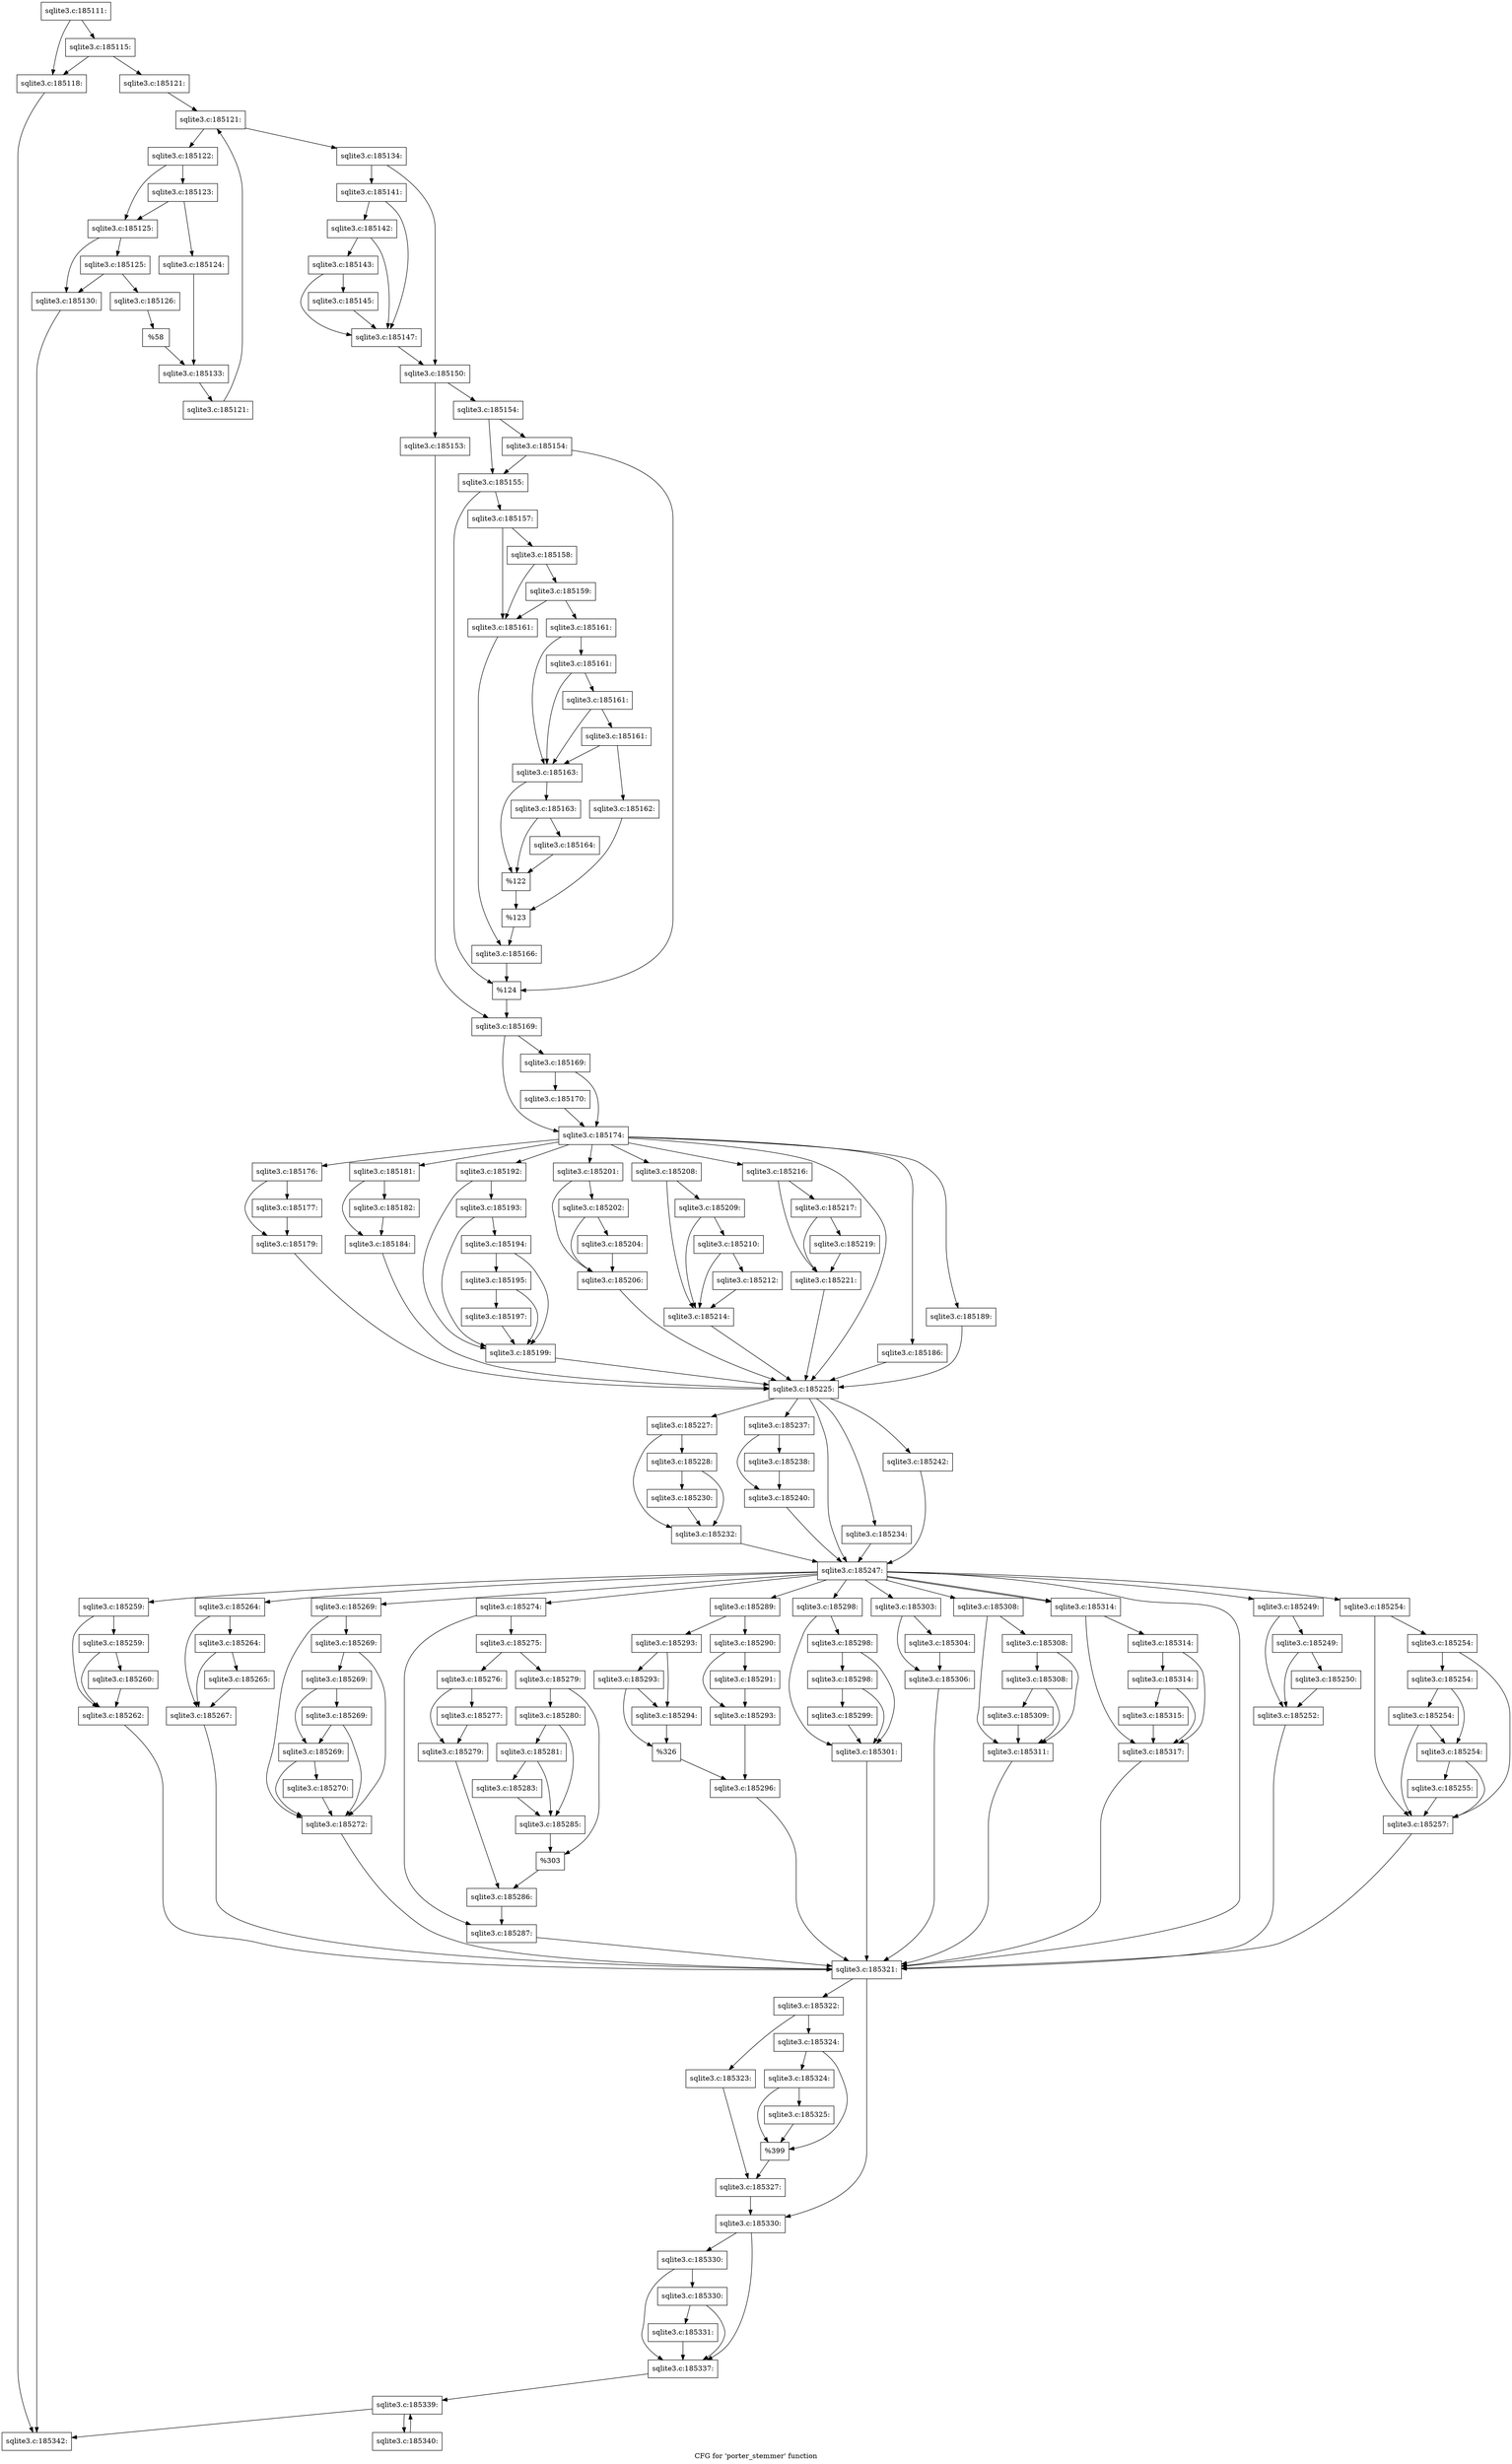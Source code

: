 digraph "CFG for 'porter_stemmer' function" {
	label="CFG for 'porter_stemmer' function";

	Node0x55c0f6c5bbc0 [shape=record,label="{sqlite3.c:185111:}"];
	Node0x55c0f6c5bbc0 -> Node0x55c0fac7c080;
	Node0x55c0f6c5bbc0 -> Node0x55c0fac7c120;
	Node0x55c0fac7c120 [shape=record,label="{sqlite3.c:185115:}"];
	Node0x55c0fac7c120 -> Node0x55c0fac7c080;
	Node0x55c0fac7c120 -> Node0x55c0fac7c0d0;
	Node0x55c0fac7c080 [shape=record,label="{sqlite3.c:185118:}"];
	Node0x55c0fac7c080 -> Node0x55c0faca7cb0;
	Node0x55c0fac7c0d0 [shape=record,label="{sqlite3.c:185121:}"];
	Node0x55c0fac7c0d0 -> Node0x55c0fac7cde0;
	Node0x55c0fac7cde0 [shape=record,label="{sqlite3.c:185121:}"];
	Node0x55c0fac7cde0 -> Node0x55c0fac7d4c0;
	Node0x55c0fac7cde0 -> Node0x55c0f6c5bb70;
	Node0x55c0fac7d4c0 [shape=record,label="{sqlite3.c:185122:}"];
	Node0x55c0fac7d4c0 -> Node0x55c0fac7dd60;
	Node0x55c0fac7d4c0 -> Node0x55c0fac7dd10;
	Node0x55c0fac7dd60 [shape=record,label="{sqlite3.c:185123:}"];
	Node0x55c0fac7dd60 -> Node0x55c0fac7dc70;
	Node0x55c0fac7dd60 -> Node0x55c0fac7dd10;
	Node0x55c0fac7dc70 [shape=record,label="{sqlite3.c:185124:}"];
	Node0x55c0fac7dc70 -> Node0x55c0fac7dcc0;
	Node0x55c0fac7dd10 [shape=record,label="{sqlite3.c:185125:}"];
	Node0x55c0fac7dd10 -> Node0x55c0fac7ec30;
	Node0x55c0fac7dd10 -> Node0x55c0fac7ebe0;
	Node0x55c0fac7ec30 [shape=record,label="{sqlite3.c:185125:}"];
	Node0x55c0fac7ec30 -> Node0x55c0fac7eb40;
	Node0x55c0fac7ec30 -> Node0x55c0fac7ebe0;
	Node0x55c0fac7eb40 [shape=record,label="{sqlite3.c:185126:}"];
	Node0x55c0fac7eb40 -> Node0x55c0fac7eb90;
	Node0x55c0fac7ebe0 [shape=record,label="{sqlite3.c:185130:}"];
	Node0x55c0fac7ebe0 -> Node0x55c0faca7cb0;
	Node0x55c0fac7eb90 [shape=record,label="{%58}"];
	Node0x55c0fac7eb90 -> Node0x55c0fac7dcc0;
	Node0x55c0fac7dcc0 [shape=record,label="{sqlite3.c:185133:}"];
	Node0x55c0fac7dcc0 -> Node0x55c0fac7d430;
	Node0x55c0fac7d430 [shape=record,label="{sqlite3.c:185121:}"];
	Node0x55c0fac7d430 -> Node0x55c0fac7cde0;
	Node0x55c0f6c5bb70 [shape=record,label="{sqlite3.c:185134:}"];
	Node0x55c0f6c5bb70 -> Node0x55c0fac80a30;
	Node0x55c0f6c5bb70 -> Node0x55c0fac80a80;
	Node0x55c0fac80a30 [shape=record,label="{sqlite3.c:185141:}"];
	Node0x55c0fac80a30 -> Node0x55c0fac81090;
	Node0x55c0fac80a30 -> Node0x55c0fac81160;
	Node0x55c0fac81160 [shape=record,label="{sqlite3.c:185142:}"];
	Node0x55c0fac81160 -> Node0x55c0fac81090;
	Node0x55c0fac81160 -> Node0x55c0fac810e0;
	Node0x55c0fac810e0 [shape=record,label="{sqlite3.c:185143:}"];
	Node0x55c0fac810e0 -> Node0x55c0fac81090;
	Node0x55c0fac810e0 -> Node0x55c0fac81040;
	Node0x55c0fac81040 [shape=record,label="{sqlite3.c:185145:}"];
	Node0x55c0fac81040 -> Node0x55c0fac81090;
	Node0x55c0fac81090 [shape=record,label="{sqlite3.c:185147:}"];
	Node0x55c0fac81090 -> Node0x55c0fac80a80;
	Node0x55c0fac80a80 [shape=record,label="{sqlite3.c:185150:}"];
	Node0x55c0fac80a80 -> Node0x55c0f6c5bb20;
	Node0x55c0fac80a80 -> Node0x55c0fac82cf0;
	Node0x55c0f6c5bb20 [shape=record,label="{sqlite3.c:185153:}"];
	Node0x55c0f6c5bb20 -> Node0x55c0fac818d0;
	Node0x55c0fac82cf0 [shape=record,label="{sqlite3.c:185154:}"];
	Node0x55c0fac82cf0 -> Node0x55c0fac837b0;
	Node0x55c0fac82cf0 -> Node0x55c0fac83830;
	Node0x55c0fac83830 [shape=record,label="{sqlite3.c:185154:}"];
	Node0x55c0fac83830 -> Node0x55c0fac837b0;
	Node0x55c0fac83830 -> Node0x55c0fac83760;
	Node0x55c0fac837b0 [shape=record,label="{sqlite3.c:185155:}"];
	Node0x55c0fac837b0 -> Node0x55c0f6c5b940;
	Node0x55c0fac837b0 -> Node0x55c0fac83760;
	Node0x55c0f6c5b940 [shape=record,label="{sqlite3.c:185157:}"];
	Node0x55c0f6c5b940 -> Node0x55c0f6c5ba30;
	Node0x55c0f6c5b940 -> Node0x55c0fac84780;
	Node0x55c0fac84780 [shape=record,label="{sqlite3.c:185158:}"];
	Node0x55c0fac84780 -> Node0x55c0f6c5ba30;
	Node0x55c0fac84780 -> Node0x55c0fac84700;
	Node0x55c0fac84700 [shape=record,label="{sqlite3.c:185159:}"];
	Node0x55c0fac84700 -> Node0x55c0f6c5ba30;
	Node0x55c0fac84700 -> Node0x55c0fac846b0;
	Node0x55c0f6c5ba30 [shape=record,label="{sqlite3.c:185161:}"];
	Node0x55c0f6c5ba30 -> Node0x55c0fac83c90;
	Node0x55c0fac846b0 [shape=record,label="{sqlite3.c:185161:}"];
	Node0x55c0fac846b0 -> Node0x55c0fac85d20;
	Node0x55c0fac846b0 -> Node0x55c0fac85cd0;
	Node0x55c0fac85d20 [shape=record,label="{sqlite3.c:185161:}"];
	Node0x55c0fac85d20 -> Node0x55c0fac833b0;
	Node0x55c0fac85d20 -> Node0x55c0fac85cd0;
	Node0x55c0fac833b0 [shape=record,label="{sqlite3.c:185161:}"];
	Node0x55c0fac833b0 -> Node0x55c0f6c5ba80;
	Node0x55c0fac833b0 -> Node0x55c0fac85cd0;
	Node0x55c0f6c5ba80 [shape=record,label="{sqlite3.c:185161:}"];
	Node0x55c0f6c5ba80 -> Node0x55c0fac85c30;
	Node0x55c0f6c5ba80 -> Node0x55c0fac85cd0;
	Node0x55c0fac85c30 [shape=record,label="{sqlite3.c:185162:}"];
	Node0x55c0fac85c30 -> Node0x55c0fac85c80;
	Node0x55c0fac85cd0 [shape=record,label="{sqlite3.c:185163:}"];
	Node0x55c0fac85cd0 -> Node0x55c0fac86c80;
	Node0x55c0fac85cd0 -> Node0x55c0fac86c30;
	Node0x55c0fac86c80 [shape=record,label="{sqlite3.c:185163:}"];
	Node0x55c0fac86c80 -> Node0x55c0fac86000;
	Node0x55c0fac86c80 -> Node0x55c0fac86c30;
	Node0x55c0fac86000 [shape=record,label="{sqlite3.c:185164:}"];
	Node0x55c0fac86000 -> Node0x55c0fac86c30;
	Node0x55c0fac86c30 [shape=record,label="{%122}"];
	Node0x55c0fac86c30 -> Node0x55c0fac85c80;
	Node0x55c0fac85c80 [shape=record,label="{%123}"];
	Node0x55c0fac85c80 -> Node0x55c0fac83c90;
	Node0x55c0fac83c90 [shape=record,label="{sqlite3.c:185166:}"];
	Node0x55c0fac83c90 -> Node0x55c0fac83760;
	Node0x55c0fac83760 [shape=record,label="{%124}"];
	Node0x55c0fac83760 -> Node0x55c0fac818d0;
	Node0x55c0fac818d0 [shape=record,label="{sqlite3.c:185169:}"];
	Node0x55c0fac818d0 -> Node0x55c0fac87320;
	Node0x55c0fac818d0 -> Node0x55c0f6c5b990;
	Node0x55c0fac87320 [shape=record,label="{sqlite3.c:185169:}"];
	Node0x55c0fac87320 -> Node0x55c0f6c5bad0;
	Node0x55c0fac87320 -> Node0x55c0f6c5b990;
	Node0x55c0f6c5bad0 [shape=record,label="{sqlite3.c:185170:}"];
	Node0x55c0f6c5bad0 -> Node0x55c0f6c5b990;
	Node0x55c0f6c5b990 [shape=record,label="{sqlite3.c:185174:}"];
	Node0x55c0f6c5b990 -> Node0x55c0fac88830;
	Node0x55c0f6c5b990 -> Node0x55c0fac88eb0;
	Node0x55c0f6c5b990 -> Node0x55c0fac89c80;
	Node0x55c0f6c5b990 -> Node0x55c0fac8ab90;
	Node0x55c0f6c5b990 -> Node0x55c0fac8b010;
	Node0x55c0f6c5b990 -> Node0x55c0fac8b520;
	Node0x55c0f6c5b990 -> Node0x55c0fac8d700;
	Node0x55c0f6c5b990 -> Node0x55c0fac8e8b0;
	Node0x55c0f6c5b990 -> Node0x55c0fac902f0;
	Node0x55c0fac88eb0 [shape=record,label="{sqlite3.c:185176:}"];
	Node0x55c0fac88eb0 -> Node0x55c0fac88ff0;
	Node0x55c0fac88eb0 -> Node0x55c0fac88fa0;
	Node0x55c0fac88fa0 [shape=record,label="{sqlite3.c:185177:}"];
	Node0x55c0fac88fa0 -> Node0x55c0fac88ff0;
	Node0x55c0fac88ff0 [shape=record,label="{sqlite3.c:185179:}"];
	Node0x55c0fac88ff0 -> Node0x55c0fac88830;
	Node0x55c0fac89c80 [shape=record,label="{sqlite3.c:185181:}"];
	Node0x55c0fac89c80 -> Node0x55c0fac89dc0;
	Node0x55c0fac89c80 -> Node0x55c0fac89d70;
	Node0x55c0fac89d70 [shape=record,label="{sqlite3.c:185182:}"];
	Node0x55c0fac89d70 -> Node0x55c0fac89dc0;
	Node0x55c0fac89dc0 [shape=record,label="{sqlite3.c:185184:}"];
	Node0x55c0fac89dc0 -> Node0x55c0fac88830;
	Node0x55c0fac8ab90 [shape=record,label="{sqlite3.c:185186:}"];
	Node0x55c0fac8ab90 -> Node0x55c0fac88830;
	Node0x55c0fac8b010 [shape=record,label="{sqlite3.c:185189:}"];
	Node0x55c0fac8b010 -> Node0x55c0fac88830;
	Node0x55c0fac8b520 [shape=record,label="{sqlite3.c:185192:}"];
	Node0x55c0fac8b520 -> Node0x55c0fac8b660;
	Node0x55c0fac8b520 -> Node0x55c0fac8b7b0;
	Node0x55c0fac8b7b0 [shape=record,label="{sqlite3.c:185193:}"];
	Node0x55c0fac8b7b0 -> Node0x55c0fac8b660;
	Node0x55c0fac8b7b0 -> Node0x55c0fac8b730;
	Node0x55c0fac8b730 [shape=record,label="{sqlite3.c:185194:}"];
	Node0x55c0fac8b730 -> Node0x55c0fac8b660;
	Node0x55c0fac8b730 -> Node0x55c0fac8b6b0;
	Node0x55c0fac8b6b0 [shape=record,label="{sqlite3.c:185195:}"];
	Node0x55c0fac8b6b0 -> Node0x55c0fac8b660;
	Node0x55c0fac8b6b0 -> Node0x55c0fac8b610;
	Node0x55c0fac8b610 [shape=record,label="{sqlite3.c:185197:}"];
	Node0x55c0fac8b610 -> Node0x55c0fac8b660;
	Node0x55c0fac8b660 [shape=record,label="{sqlite3.c:185199:}"];
	Node0x55c0fac8b660 -> Node0x55c0fac88830;
	Node0x55c0fac8d700 [shape=record,label="{sqlite3.c:185201:}"];
	Node0x55c0fac8d700 -> Node0x55c0fac8d840;
	Node0x55c0fac8d700 -> Node0x55c0fac8d890;
	Node0x55c0fac8d890 [shape=record,label="{sqlite3.c:185202:}"];
	Node0x55c0fac8d890 -> Node0x55c0fac8d840;
	Node0x55c0fac8d890 -> Node0x55c0fac8d7f0;
	Node0x55c0fac8d7f0 [shape=record,label="{sqlite3.c:185204:}"];
	Node0x55c0fac8d7f0 -> Node0x55c0fac8d840;
	Node0x55c0fac8d840 [shape=record,label="{sqlite3.c:185206:}"];
	Node0x55c0fac8d840 -> Node0x55c0fac88830;
	Node0x55c0fac8e8b0 [shape=record,label="{sqlite3.c:185208:}"];
	Node0x55c0fac8e8b0 -> Node0x55c0fac8e9f0;
	Node0x55c0fac8e8b0 -> Node0x55c0fac8eac0;
	Node0x55c0fac8eac0 [shape=record,label="{sqlite3.c:185209:}"];
	Node0x55c0fac8eac0 -> Node0x55c0fac8e9f0;
	Node0x55c0fac8eac0 -> Node0x55c0fac8ea40;
	Node0x55c0fac8ea40 [shape=record,label="{sqlite3.c:185210:}"];
	Node0x55c0fac8ea40 -> Node0x55c0fac8e9f0;
	Node0x55c0fac8ea40 -> Node0x55c0fac8e9a0;
	Node0x55c0fac8e9a0 [shape=record,label="{sqlite3.c:185212:}"];
	Node0x55c0fac8e9a0 -> Node0x55c0fac8e9f0;
	Node0x55c0fac8e9f0 [shape=record,label="{sqlite3.c:185214:}"];
	Node0x55c0fac8e9f0 -> Node0x55c0fac88830;
	Node0x55c0fac902f0 [shape=record,label="{sqlite3.c:185216:}"];
	Node0x55c0fac902f0 -> Node0x55c0fac90430;
	Node0x55c0fac902f0 -> Node0x55c0fac90480;
	Node0x55c0fac90480 [shape=record,label="{sqlite3.c:185217:}"];
	Node0x55c0fac90480 -> Node0x55c0fac90430;
	Node0x55c0fac90480 -> Node0x55c0fac903e0;
	Node0x55c0fac903e0 [shape=record,label="{sqlite3.c:185219:}"];
	Node0x55c0fac903e0 -> Node0x55c0fac90430;
	Node0x55c0fac90430 [shape=record,label="{sqlite3.c:185221:}"];
	Node0x55c0fac90430 -> Node0x55c0fac88830;
	Node0x55c0fac88830 [shape=record,label="{sqlite3.c:185225:}"];
	Node0x55c0fac88830 -> Node0x55c0fac88ad0;
	Node0x55c0fac88830 -> Node0x55c0fac91b30;
	Node0x55c0fac88830 -> Node0x55c0fac92e20;
	Node0x55c0fac88830 -> Node0x55c0fac932a0;
	Node0x55c0fac88830 -> Node0x55c0fac93ed0;
	Node0x55c0fac91b30 [shape=record,label="{sqlite3.c:185227:}"];
	Node0x55c0fac91b30 -> Node0x55c0fac91c70;
	Node0x55c0fac91b30 -> Node0x55c0fac91cc0;
	Node0x55c0fac91cc0 [shape=record,label="{sqlite3.c:185228:}"];
	Node0x55c0fac91cc0 -> Node0x55c0fac91c70;
	Node0x55c0fac91cc0 -> Node0x55c0fac91c20;
	Node0x55c0fac91c20 [shape=record,label="{sqlite3.c:185230:}"];
	Node0x55c0fac91c20 -> Node0x55c0fac91c70;
	Node0x55c0fac91c70 [shape=record,label="{sqlite3.c:185232:}"];
	Node0x55c0fac91c70 -> Node0x55c0fac88ad0;
	Node0x55c0fac92e20 [shape=record,label="{sqlite3.c:185234:}"];
	Node0x55c0fac92e20 -> Node0x55c0fac88ad0;
	Node0x55c0fac932a0 [shape=record,label="{sqlite3.c:185237:}"];
	Node0x55c0fac932a0 -> Node0x55c0fac933e0;
	Node0x55c0fac932a0 -> Node0x55c0fac93390;
	Node0x55c0fac93390 [shape=record,label="{sqlite3.c:185238:}"];
	Node0x55c0fac93390 -> Node0x55c0fac933e0;
	Node0x55c0fac933e0 [shape=record,label="{sqlite3.c:185240:}"];
	Node0x55c0fac933e0 -> Node0x55c0fac88ad0;
	Node0x55c0fac93ed0 [shape=record,label="{sqlite3.c:185242:}"];
	Node0x55c0fac93ed0 -> Node0x55c0fac88ad0;
	Node0x55c0fac88ad0 [shape=record,label="{sqlite3.c:185247:}"];
	Node0x55c0fac88ad0 -> Node0x55c0fac91750;
	Node0x55c0fac88ad0 -> Node0x55c0fac94a10;
	Node0x55c0fac88ad0 -> Node0x55c0f6c5b9e0;
	Node0x55c0fac88ad0 -> Node0x55c0fac973e0;
	Node0x55c0fac88ad0 -> Node0x55c0fac98200;
	Node0x55c0fac88ad0 -> Node0x55c0fac99020;
	Node0x55c0fac88ad0 -> Node0x55c0fac9ab90;
	Node0x55c0fac88ad0 -> Node0x55c0fac9da70;
	Node0x55c0fac88ad0 -> Node0x55c0fac9fa20;
	Node0x55c0fac88ad0 -> Node0x55c0faca0cb0;
	Node0x55c0fac88ad0 -> Node0x55c0faca18e0;
	Node0x55c0fac88ad0 -> Node0x55c0faca2b70;
	Node0x55c0fac88ad0 -> Node0x55c0faca2b70;
	Node0x55c0fac94a10 [shape=record,label="{sqlite3.c:185249:}"];
	Node0x55c0fac94a10 -> Node0x55c0fac94ba0;
	Node0x55c0fac94a10 -> Node0x55c0fac94b50;
	Node0x55c0fac94ba0 [shape=record,label="{sqlite3.c:185249:}"];
	Node0x55c0fac94ba0 -> Node0x55c0fac94b00;
	Node0x55c0fac94ba0 -> Node0x55c0fac94b50;
	Node0x55c0fac94b00 [shape=record,label="{sqlite3.c:185250:}"];
	Node0x55c0fac94b00 -> Node0x55c0fac94b50;
	Node0x55c0fac94b50 [shape=record,label="{sqlite3.c:185252:}"];
	Node0x55c0fac94b50 -> Node0x55c0fac91750;
	Node0x55c0f6c5b9e0 [shape=record,label="{sqlite3.c:185254:}"];
	Node0x55c0f6c5b9e0 -> Node0x55c0fac95ef0;
	Node0x55c0f6c5b9e0 -> Node0x55c0fac95da0;
	Node0x55c0fac95ef0 [shape=record,label="{sqlite3.c:185254:}"];
	Node0x55c0fac95ef0 -> Node0x55c0fac95e70;
	Node0x55c0fac95ef0 -> Node0x55c0fac95da0;
	Node0x55c0fac95e70 [shape=record,label="{sqlite3.c:185254:}"];
	Node0x55c0fac95e70 -> Node0x55c0fac95df0;
	Node0x55c0fac95e70 -> Node0x55c0fac964b0;
	Node0x55c0fac964b0 [shape=record,label="{sqlite3.c:185254:}"];
	Node0x55c0fac964b0 -> Node0x55c0fac95df0;
	Node0x55c0fac964b0 -> Node0x55c0fac95da0;
	Node0x55c0fac95df0 [shape=record,label="{sqlite3.c:185254:}"];
	Node0x55c0fac95df0 -> Node0x55c0fac956a0;
	Node0x55c0fac95df0 -> Node0x55c0fac95da0;
	Node0x55c0fac956a0 [shape=record,label="{sqlite3.c:185255:}"];
	Node0x55c0fac956a0 -> Node0x55c0fac95da0;
	Node0x55c0fac95da0 [shape=record,label="{sqlite3.c:185257:}"];
	Node0x55c0fac95da0 -> Node0x55c0fac91750;
	Node0x55c0fac973e0 [shape=record,label="{sqlite3.c:185259:}"];
	Node0x55c0fac973e0 -> Node0x55c0fac97570;
	Node0x55c0fac973e0 -> Node0x55c0fac97520;
	Node0x55c0fac97570 [shape=record,label="{sqlite3.c:185259:}"];
	Node0x55c0fac97570 -> Node0x55c0fac974d0;
	Node0x55c0fac97570 -> Node0x55c0fac97520;
	Node0x55c0fac974d0 [shape=record,label="{sqlite3.c:185260:}"];
	Node0x55c0fac974d0 -> Node0x55c0fac97520;
	Node0x55c0fac97520 [shape=record,label="{sqlite3.c:185262:}"];
	Node0x55c0fac97520 -> Node0x55c0fac91750;
	Node0x55c0fac98200 [shape=record,label="{sqlite3.c:185264:}"];
	Node0x55c0fac98200 -> Node0x55c0fac98390;
	Node0x55c0fac98200 -> Node0x55c0fac98340;
	Node0x55c0fac98390 [shape=record,label="{sqlite3.c:185264:}"];
	Node0x55c0fac98390 -> Node0x55c0fac982f0;
	Node0x55c0fac98390 -> Node0x55c0fac98340;
	Node0x55c0fac982f0 [shape=record,label="{sqlite3.c:185265:}"];
	Node0x55c0fac982f0 -> Node0x55c0fac98340;
	Node0x55c0fac98340 [shape=record,label="{sqlite3.c:185267:}"];
	Node0x55c0fac98340 -> Node0x55c0fac91750;
	Node0x55c0fac99020 [shape=record,label="{sqlite3.c:185269:}"];
	Node0x55c0fac99020 -> Node0x55c0fac992b0;
	Node0x55c0fac99020 -> Node0x55c0fac99160;
	Node0x55c0fac992b0 [shape=record,label="{sqlite3.c:185269:}"];
	Node0x55c0fac992b0 -> Node0x55c0fac99230;
	Node0x55c0fac992b0 -> Node0x55c0fac99160;
	Node0x55c0fac99230 [shape=record,label="{sqlite3.c:185269:}"];
	Node0x55c0fac99230 -> Node0x55c0fac991b0;
	Node0x55c0fac99230 -> Node0x55c0fac99b80;
	Node0x55c0fac99b80 [shape=record,label="{sqlite3.c:185269:}"];
	Node0x55c0fac99b80 -> Node0x55c0fac991b0;
	Node0x55c0fac99b80 -> Node0x55c0fac99160;
	Node0x55c0fac991b0 [shape=record,label="{sqlite3.c:185269:}"];
	Node0x55c0fac991b0 -> Node0x55c0fac99110;
	Node0x55c0fac991b0 -> Node0x55c0fac99160;
	Node0x55c0fac99110 [shape=record,label="{sqlite3.c:185270:}"];
	Node0x55c0fac99110 -> Node0x55c0fac99160;
	Node0x55c0fac99160 [shape=record,label="{sqlite3.c:185272:}"];
	Node0x55c0fac99160 -> Node0x55c0fac91750;
	Node0x55c0fac9ab90 [shape=record,label="{sqlite3.c:185274:}"];
	Node0x55c0fac9ab90 -> Node0x55c0fac9ac80;
	Node0x55c0fac9ab90 -> Node0x55c0fac9acd0;
	Node0x55c0fac9ac80 [shape=record,label="{sqlite3.c:185275:}"];
	Node0x55c0fac9ac80 -> Node0x55c0fac9b290;
	Node0x55c0fac9ac80 -> Node0x55c0fac9b330;
	Node0x55c0fac9b290 [shape=record,label="{sqlite3.c:185276:}"];
	Node0x55c0fac9b290 -> Node0x55c0fac9b880;
	Node0x55c0fac9b290 -> Node0x55c0fac9b8d0;
	Node0x55c0fac9b880 [shape=record,label="{sqlite3.c:185277:}"];
	Node0x55c0fac9b880 -> Node0x55c0fac9b8d0;
	Node0x55c0fac9b8d0 [shape=record,label="{sqlite3.c:185279:}"];
	Node0x55c0fac9b8d0 -> Node0x55c0fac9b2e0;
	Node0x55c0fac9b330 [shape=record,label="{sqlite3.c:185279:}"];
	Node0x55c0fac9b330 -> Node0x55c0fac9c1a0;
	Node0x55c0fac9b330 -> Node0x55c0fac9c1f0;
	Node0x55c0fac9c1a0 [shape=record,label="{sqlite3.c:185280:}"];
	Node0x55c0fac9c1a0 -> Node0x55c0fac9c800;
	Node0x55c0fac9c1a0 -> Node0x55c0fac9c850;
	Node0x55c0fac9c850 [shape=record,label="{sqlite3.c:185281:}"];
	Node0x55c0fac9c850 -> Node0x55c0fac9c800;
	Node0x55c0fac9c850 -> Node0x55c0fac9c7b0;
	Node0x55c0fac9c7b0 [shape=record,label="{sqlite3.c:185283:}"];
	Node0x55c0fac9c7b0 -> Node0x55c0fac9c800;
	Node0x55c0fac9c800 [shape=record,label="{sqlite3.c:185285:}"];
	Node0x55c0fac9c800 -> Node0x55c0fac9c1f0;
	Node0x55c0fac9c1f0 [shape=record,label="{%303}"];
	Node0x55c0fac9c1f0 -> Node0x55c0fac9b2e0;
	Node0x55c0fac9b2e0 [shape=record,label="{sqlite3.c:185286:}"];
	Node0x55c0fac9b2e0 -> Node0x55c0fac9acd0;
	Node0x55c0fac9acd0 [shape=record,label="{sqlite3.c:185287:}"];
	Node0x55c0fac9acd0 -> Node0x55c0fac91750;
	Node0x55c0fac9da70 [shape=record,label="{sqlite3.c:185289:}"];
	Node0x55c0fac9da70 -> Node0x55c0fac9db60;
	Node0x55c0fac9da70 -> Node0x55c0fac9dc00;
	Node0x55c0fac9db60 [shape=record,label="{sqlite3.c:185290:}"];
	Node0x55c0fac9db60 -> Node0x55c0fac9e1c0;
	Node0x55c0fac9db60 -> Node0x55c0fac9e210;
	Node0x55c0fac9e1c0 [shape=record,label="{sqlite3.c:185291:}"];
	Node0x55c0fac9e1c0 -> Node0x55c0fac9e210;
	Node0x55c0fac9e210 [shape=record,label="{sqlite3.c:185293:}"];
	Node0x55c0fac9e210 -> Node0x55c0fac9dbb0;
	Node0x55c0fac9dc00 [shape=record,label="{sqlite3.c:185293:}"];
	Node0x55c0fac9dc00 -> Node0x55c0fac9eae0;
	Node0x55c0fac9dc00 -> Node0x55c0fac9eb80;
	Node0x55c0fac9eb80 [shape=record,label="{sqlite3.c:185293:}"];
	Node0x55c0fac9eb80 -> Node0x55c0fac9eae0;
	Node0x55c0fac9eb80 -> Node0x55c0fac9eb30;
	Node0x55c0fac9eae0 [shape=record,label="{sqlite3.c:185294:}"];
	Node0x55c0fac9eae0 -> Node0x55c0fac9eb30;
	Node0x55c0fac9eb30 [shape=record,label="{%326}"];
	Node0x55c0fac9eb30 -> Node0x55c0fac9dbb0;
	Node0x55c0fac9dbb0 [shape=record,label="{sqlite3.c:185296:}"];
	Node0x55c0fac9dbb0 -> Node0x55c0fac91750;
	Node0x55c0fac9fa20 [shape=record,label="{sqlite3.c:185298:}"];
	Node0x55c0fac9fa20 -> Node0x55c0fac9fc30;
	Node0x55c0fac9fa20 -> Node0x55c0fac9fb60;
	Node0x55c0fac9fc30 [shape=record,label="{sqlite3.c:185298:}"];
	Node0x55c0fac9fc30 -> Node0x55c0fac9fbb0;
	Node0x55c0fac9fc30 -> Node0x55c0fac9fb60;
	Node0x55c0fac9fbb0 [shape=record,label="{sqlite3.c:185298:}"];
	Node0x55c0fac9fbb0 -> Node0x55c0fac9fb10;
	Node0x55c0fac9fbb0 -> Node0x55c0fac9fb60;
	Node0x55c0fac9fb10 [shape=record,label="{sqlite3.c:185299:}"];
	Node0x55c0fac9fb10 -> Node0x55c0fac9fb60;
	Node0x55c0fac9fb60 [shape=record,label="{sqlite3.c:185301:}"];
	Node0x55c0fac9fb60 -> Node0x55c0fac91750;
	Node0x55c0faca0cb0 [shape=record,label="{sqlite3.c:185303:}"];
	Node0x55c0faca0cb0 -> Node0x55c0faca0df0;
	Node0x55c0faca0cb0 -> Node0x55c0faca0da0;
	Node0x55c0faca0da0 [shape=record,label="{sqlite3.c:185304:}"];
	Node0x55c0faca0da0 -> Node0x55c0faca0df0;
	Node0x55c0faca0df0 [shape=record,label="{sqlite3.c:185306:}"];
	Node0x55c0faca0df0 -> Node0x55c0fac91750;
	Node0x55c0faca18e0 [shape=record,label="{sqlite3.c:185308:}"];
	Node0x55c0faca18e0 -> Node0x55c0faca1af0;
	Node0x55c0faca18e0 -> Node0x55c0faca1a20;
	Node0x55c0faca1af0 [shape=record,label="{sqlite3.c:185308:}"];
	Node0x55c0faca1af0 -> Node0x55c0faca1a70;
	Node0x55c0faca1af0 -> Node0x55c0faca1a20;
	Node0x55c0faca1a70 [shape=record,label="{sqlite3.c:185308:}"];
	Node0x55c0faca1a70 -> Node0x55c0faca19d0;
	Node0x55c0faca1a70 -> Node0x55c0faca1a20;
	Node0x55c0faca19d0 [shape=record,label="{sqlite3.c:185309:}"];
	Node0x55c0faca19d0 -> Node0x55c0faca1a20;
	Node0x55c0faca1a20 [shape=record,label="{sqlite3.c:185311:}"];
	Node0x55c0faca1a20 -> Node0x55c0fac91750;
	Node0x55c0faca2b70 [shape=record,label="{sqlite3.c:185314:}"];
	Node0x55c0faca2b70 -> Node0x55c0faca35d0;
	Node0x55c0faca2b70 -> Node0x55c0faca3500;
	Node0x55c0faca35d0 [shape=record,label="{sqlite3.c:185314:}"];
	Node0x55c0faca35d0 -> Node0x55c0faca3550;
	Node0x55c0faca35d0 -> Node0x55c0faca3500;
	Node0x55c0faca3550 [shape=record,label="{sqlite3.c:185314:}"];
	Node0x55c0faca3550 -> Node0x55c0faca34b0;
	Node0x55c0faca3550 -> Node0x55c0faca3500;
	Node0x55c0faca34b0 [shape=record,label="{sqlite3.c:185315:}"];
	Node0x55c0faca34b0 -> Node0x55c0faca3500;
	Node0x55c0faca3500 [shape=record,label="{sqlite3.c:185317:}"];
	Node0x55c0faca3500 -> Node0x55c0fac91750;
	Node0x55c0fac91750 [shape=record,label="{sqlite3.c:185321:}"];
	Node0x55c0fac91750 -> Node0x55c0fac94630;
	Node0x55c0fac91750 -> Node0x55c0faca4750;
	Node0x55c0fac94630 [shape=record,label="{sqlite3.c:185322:}"];
	Node0x55c0fac94630 -> Node0x55c0faca4d10;
	Node0x55c0fac94630 -> Node0x55c0faca4db0;
	Node0x55c0faca4d10 [shape=record,label="{sqlite3.c:185323:}"];
	Node0x55c0faca4d10 -> Node0x55c0faca4d60;
	Node0x55c0faca4db0 [shape=record,label="{sqlite3.c:185324:}"];
	Node0x55c0faca4db0 -> Node0x55c0faca55c0;
	Node0x55c0faca4db0 -> Node0x55c0faca5570;
	Node0x55c0faca55c0 [shape=record,label="{sqlite3.c:185324:}"];
	Node0x55c0faca55c0 -> Node0x55c0faca5570;
	Node0x55c0faca55c0 -> Node0x55c0faca5520;
	Node0x55c0faca5520 [shape=record,label="{sqlite3.c:185325:}"];
	Node0x55c0faca5520 -> Node0x55c0faca5570;
	Node0x55c0faca5570 [shape=record,label="{%399}"];
	Node0x55c0faca5570 -> Node0x55c0faca4d60;
	Node0x55c0faca4d60 [shape=record,label="{sqlite3.c:185327:}"];
	Node0x55c0faca4d60 -> Node0x55c0faca4750;
	Node0x55c0faca4750 [shape=record,label="{sqlite3.c:185330:}"];
	Node0x55c0faca4750 -> Node0x55c0faca64d0;
	Node0x55c0faca4750 -> Node0x55c0faca6400;
	Node0x55c0faca64d0 [shape=record,label="{sqlite3.c:185330:}"];
	Node0x55c0faca64d0 -> Node0x55c0faca6450;
	Node0x55c0faca64d0 -> Node0x55c0faca6400;
	Node0x55c0faca6450 [shape=record,label="{sqlite3.c:185330:}"];
	Node0x55c0faca6450 -> Node0x55c0faca63b0;
	Node0x55c0faca6450 -> Node0x55c0faca6400;
	Node0x55c0faca63b0 [shape=record,label="{sqlite3.c:185331:}"];
	Node0x55c0faca63b0 -> Node0x55c0faca6400;
	Node0x55c0faca6400 [shape=record,label="{sqlite3.c:185337:}"];
	Node0x55c0faca6400 -> Node0x55c0faca7b50;
	Node0x55c0faca7b50 [shape=record,label="{sqlite3.c:185339:}"];
	Node0x55c0faca7b50 -> Node0x55c0faca7ed0;
	Node0x55c0faca7b50 -> Node0x55c0faca7cb0;
	Node0x55c0faca7ed0 [shape=record,label="{sqlite3.c:185340:}"];
	Node0x55c0faca7ed0 -> Node0x55c0faca7b50;
	Node0x55c0faca7cb0 [shape=record,label="{sqlite3.c:185342:}"];
}
